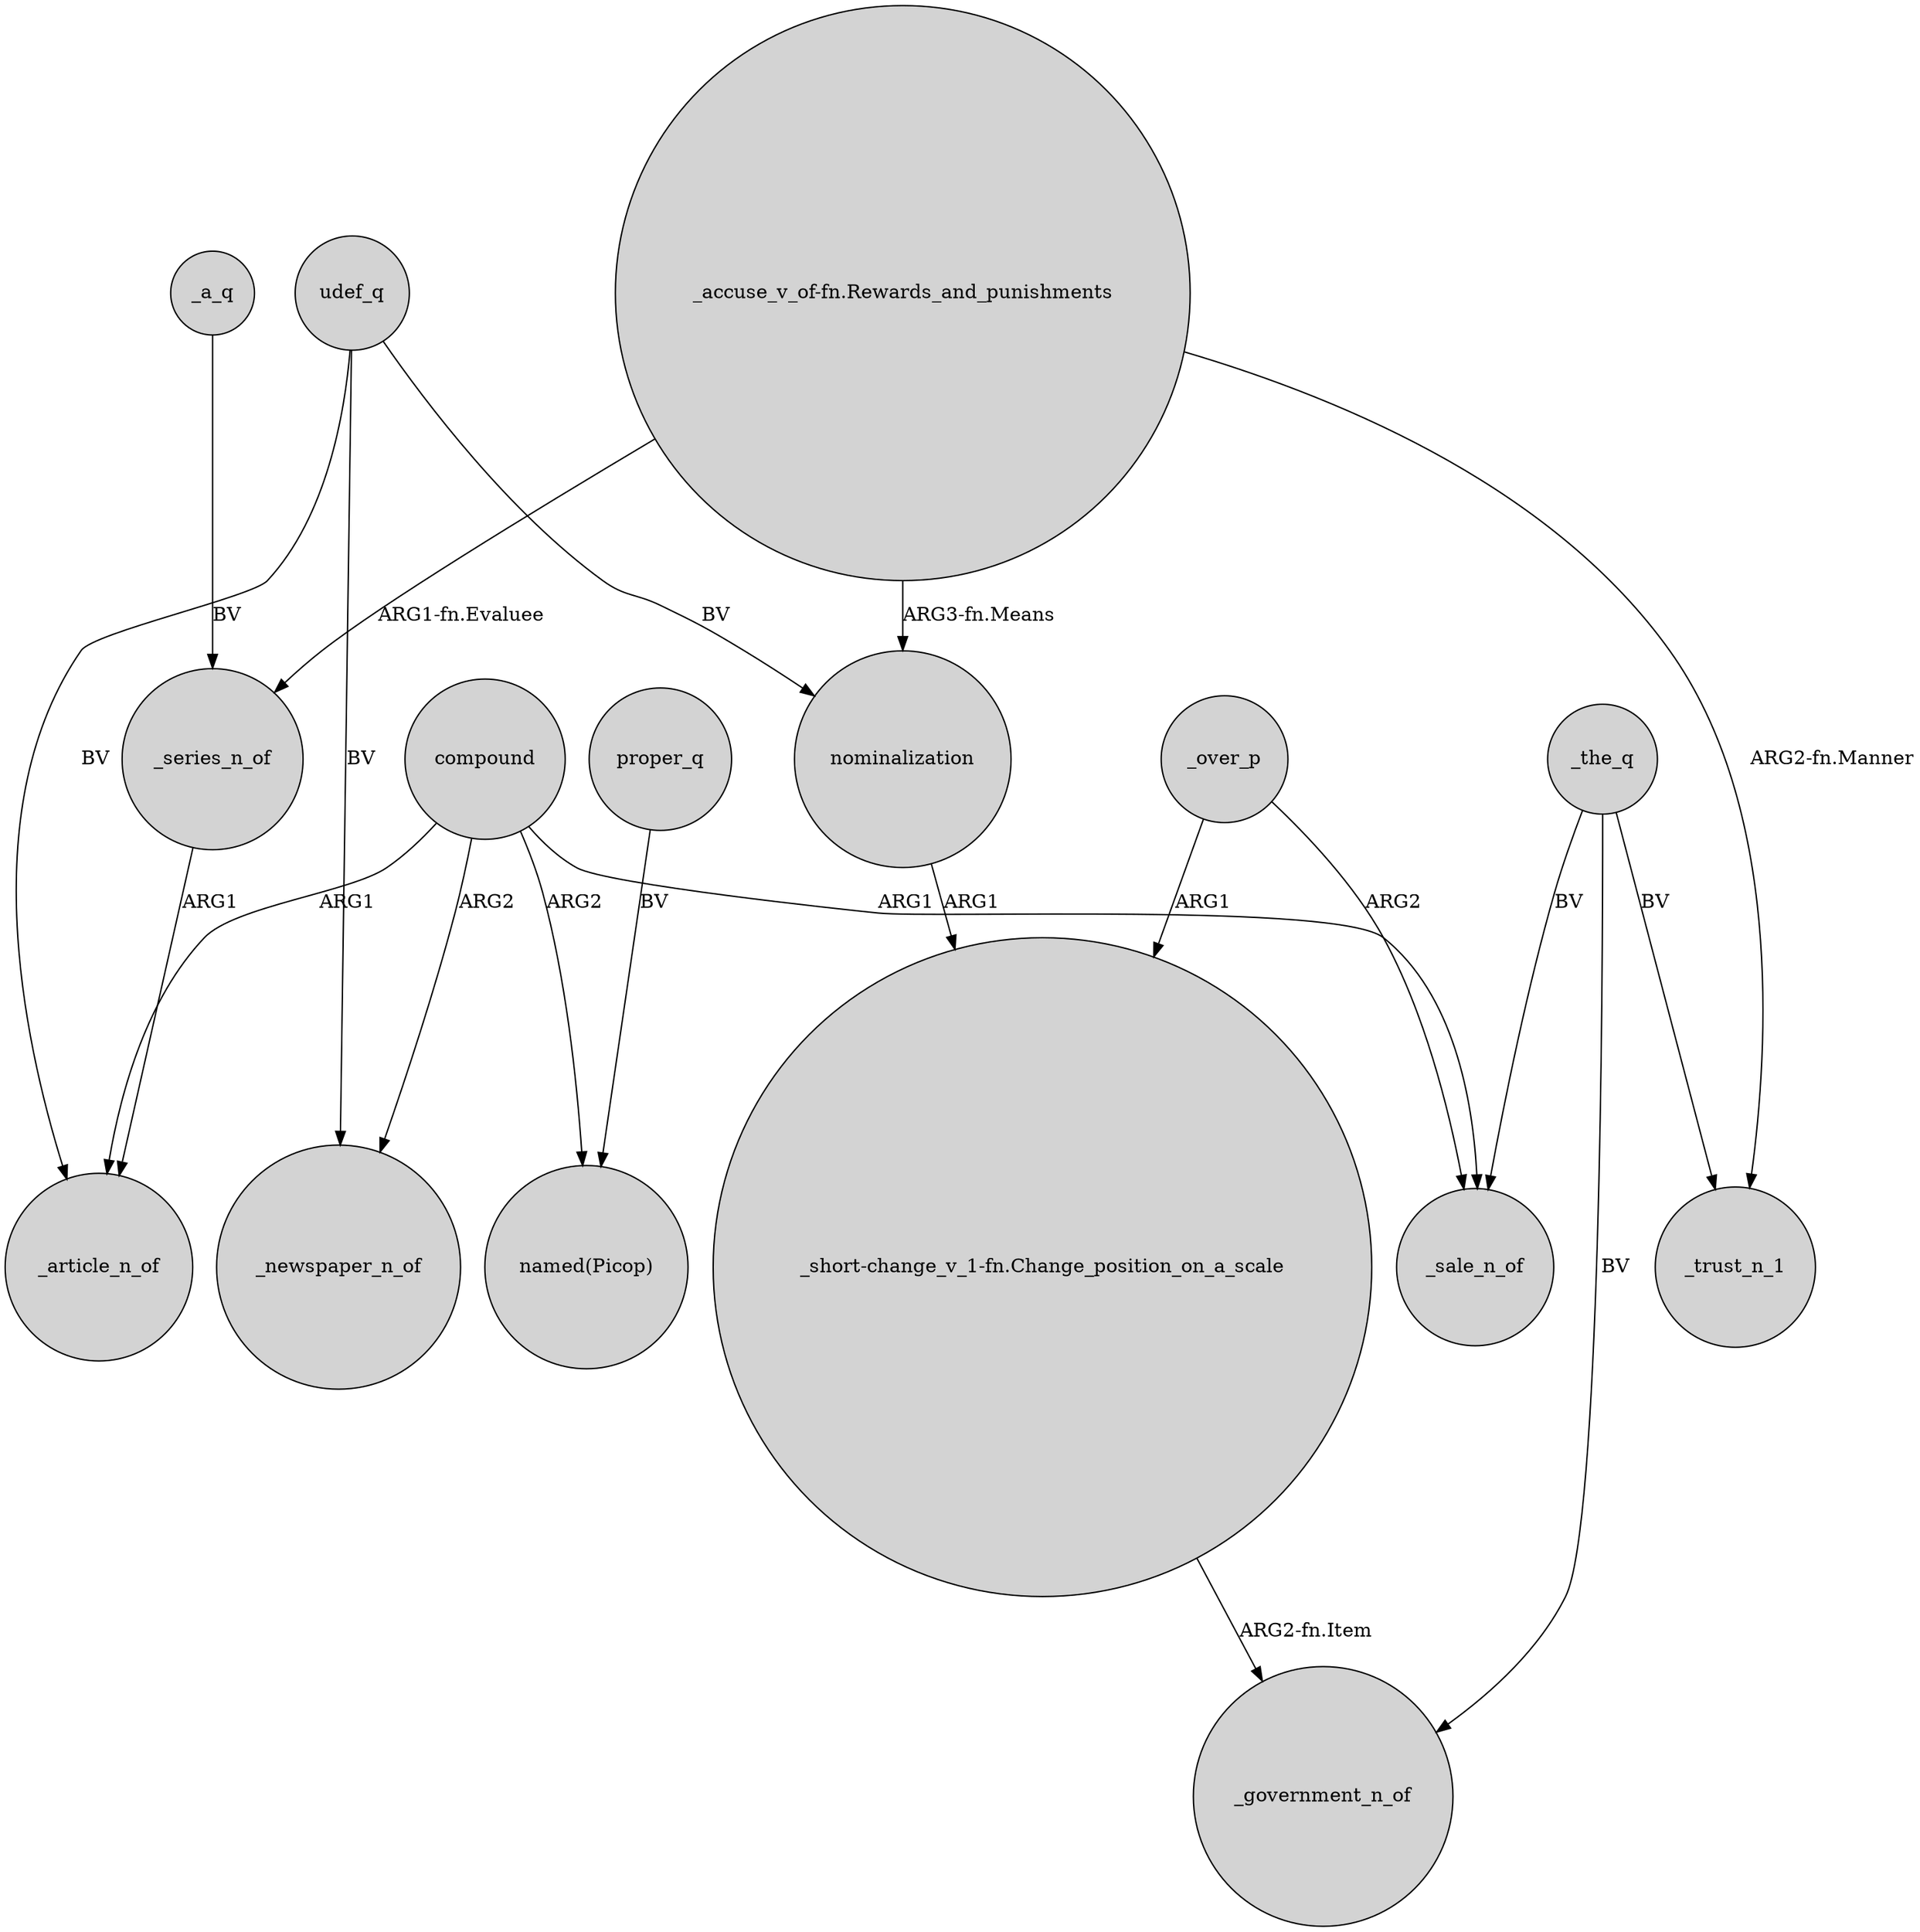 digraph {
	node [shape=circle style=filled]
	_series_n_of -> _article_n_of [label=ARG1]
	compound -> _article_n_of [label=ARG1]
	_over_p -> "_short-change_v_1-fn.Change_position_on_a_scale" [label=ARG1]
	udef_q -> nominalization [label=BV]
	udef_q -> _article_n_of [label=BV]
	_a_q -> _series_n_of [label=BV]
	udef_q -> _newspaper_n_of [label=BV]
	proper_q -> "named(Picop)" [label=BV]
	compound -> _newspaper_n_of [label=ARG2]
	_the_q -> _trust_n_1 [label=BV]
	compound -> "named(Picop)" [label=ARG2]
	_the_q -> _government_n_of [label=BV]
	"_accuse_v_of-fn.Rewards_and_punishments" -> _series_n_of [label="ARG1-fn.Evaluee"]
	"_accuse_v_of-fn.Rewards_and_punishments" -> _trust_n_1 [label="ARG2-fn.Manner"]
	"_accuse_v_of-fn.Rewards_and_punishments" -> nominalization [label="ARG3-fn.Means"]
	nominalization -> "_short-change_v_1-fn.Change_position_on_a_scale" [label=ARG1]
	_over_p -> _sale_n_of [label=ARG2]
	"_short-change_v_1-fn.Change_position_on_a_scale" -> _government_n_of [label="ARG2-fn.Item"]
	_the_q -> _sale_n_of [label=BV]
	compound -> _sale_n_of [label=ARG1]
}
